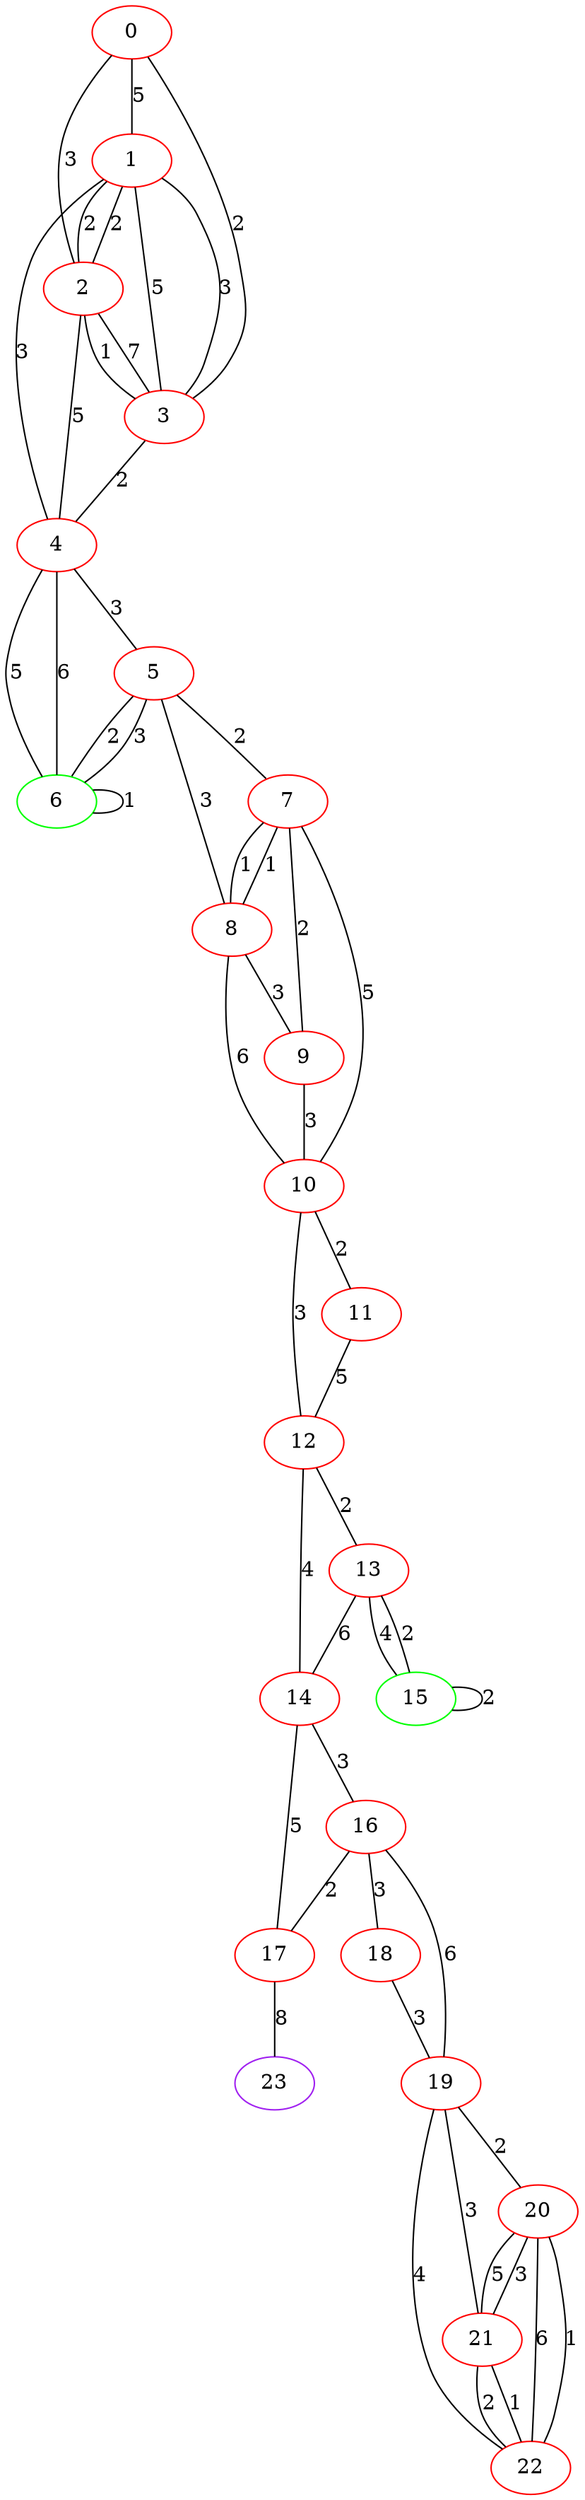 graph "" {
0 [color=red, weight=1];
1 [color=red, weight=1];
2 [color=red, weight=1];
3 [color=red, weight=1];
4 [color=red, weight=1];
5 [color=red, weight=1];
6 [color=green, weight=2];
7 [color=red, weight=1];
8 [color=red, weight=1];
9 [color=red, weight=1];
10 [color=red, weight=1];
11 [color=red, weight=1];
12 [color=red, weight=1];
13 [color=red, weight=1];
14 [color=red, weight=1];
15 [color=green, weight=2];
16 [color=red, weight=1];
17 [color=red, weight=1];
18 [color=red, weight=1];
19 [color=red, weight=1];
20 [color=red, weight=1];
21 [color=red, weight=1];
22 [color=red, weight=1];
23 [color=purple, weight=4];
0 -- 1  [key=0, label=5];
0 -- 2  [key=0, label=3];
0 -- 3  [key=0, label=2];
1 -- 2  [key=0, label=2];
1 -- 2  [key=1, label=2];
1 -- 3  [key=0, label=3];
1 -- 3  [key=1, label=5];
1 -- 4  [key=0, label=3];
2 -- 3  [key=0, label=1];
2 -- 3  [key=1, label=7];
2 -- 4  [key=0, label=5];
3 -- 4  [key=0, label=2];
4 -- 5  [key=0, label=3];
4 -- 6  [key=0, label=5];
4 -- 6  [key=1, label=6];
5 -- 8  [key=0, label=3];
5 -- 6  [key=0, label=2];
5 -- 6  [key=1, label=3];
5 -- 7  [key=0, label=2];
6 -- 6  [key=0, label=1];
7 -- 8  [key=0, label=1];
7 -- 8  [key=1, label=1];
7 -- 9  [key=0, label=2];
7 -- 10  [key=0, label=5];
8 -- 9  [key=0, label=3];
8 -- 10  [key=0, label=6];
9 -- 10  [key=0, label=3];
10 -- 11  [key=0, label=2];
10 -- 12  [key=0, label=3];
11 -- 12  [key=0, label=5];
12 -- 13  [key=0, label=2];
12 -- 14  [key=0, label=4];
13 -- 14  [key=0, label=6];
13 -- 15  [key=0, label=4];
13 -- 15  [key=1, label=2];
14 -- 16  [key=0, label=3];
14 -- 17  [key=0, label=5];
15 -- 15  [key=0, label=2];
16 -- 17  [key=0, label=2];
16 -- 18  [key=0, label=3];
16 -- 19  [key=0, label=6];
17 -- 23  [key=0, label=8];
18 -- 19  [key=0, label=3];
19 -- 20  [key=0, label=2];
19 -- 21  [key=0, label=3];
19 -- 22  [key=0, label=4];
20 -- 21  [key=0, label=5];
20 -- 21  [key=1, label=3];
20 -- 22  [key=0, label=6];
20 -- 22  [key=1, label=1];
21 -- 22  [key=0, label=1];
21 -- 22  [key=1, label=2];
}
